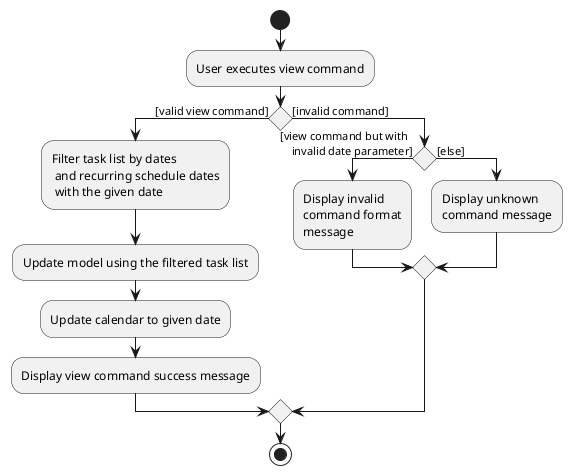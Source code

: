 @startuml
start
:User executes view command;

if () then ([valid view command])

    :Filter task list by dates
     and recurring schedule dates
     with the given date;
     :Update model using the filtered task list;
     :Update calendar to given date;
     :Display view command success message;

else ([invalid command])

    if () then ([view command but with
    invalid date parameter])
        :Display invalid
        command format
        message;

    else ([else])
        :Display unknown
        command message;
    endif

endif
stop
@enduml
